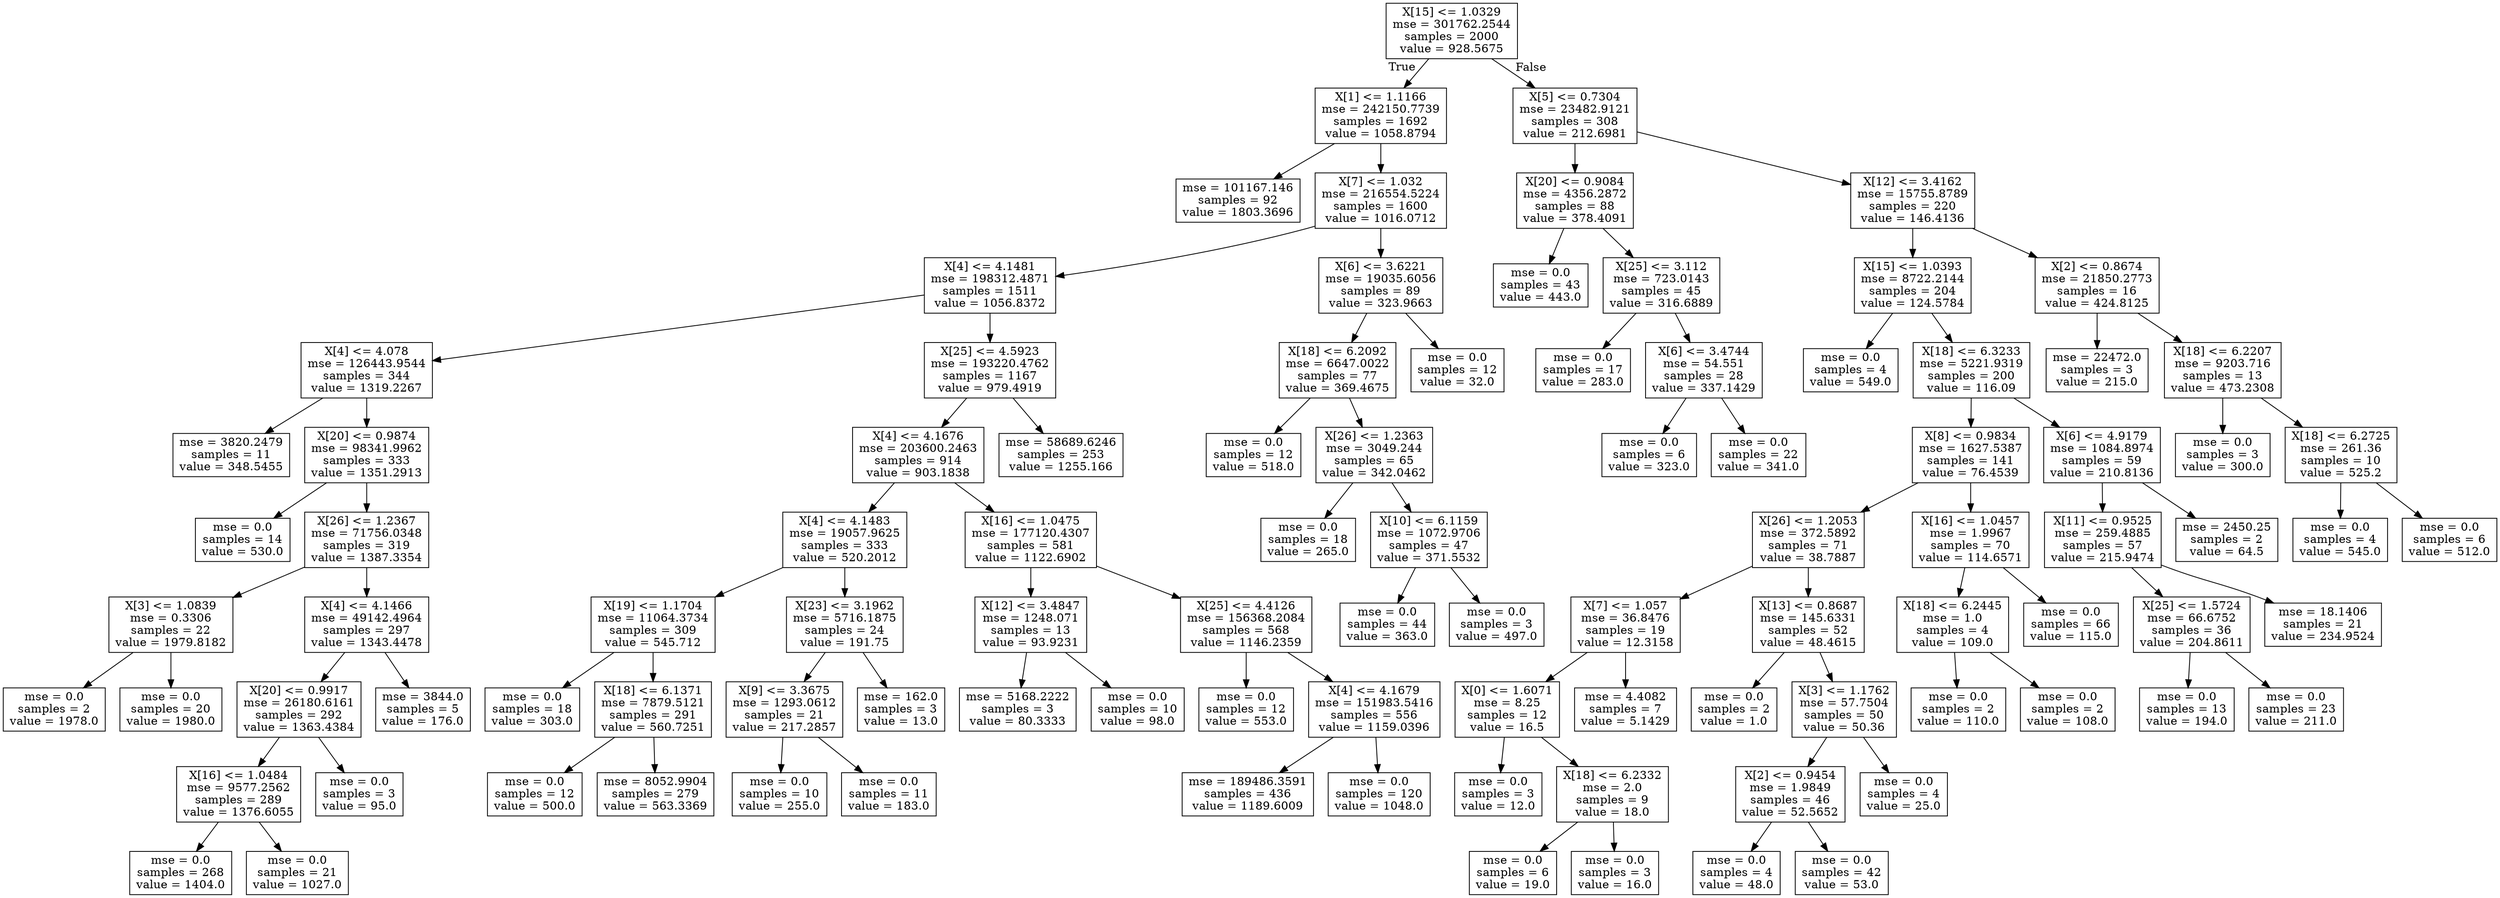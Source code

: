 digraph Tree {
node [shape=box] ;
0 [label="X[15] <= 1.0329\nmse = 301762.2544\nsamples = 2000\nvalue = 928.5675"] ;
1 [label="X[1] <= 1.1166\nmse = 242150.7739\nsamples = 1692\nvalue = 1058.8794"] ;
0 -> 1 [labeldistance=2.5, labelangle=45, headlabel="True"] ;
2 [label="mse = 101167.146\nsamples = 92\nvalue = 1803.3696"] ;
1 -> 2 ;
3 [label="X[7] <= 1.032\nmse = 216554.5224\nsamples = 1600\nvalue = 1016.0712"] ;
1 -> 3 ;
4 [label="X[4] <= 4.1481\nmse = 198312.4871\nsamples = 1511\nvalue = 1056.8372"] ;
3 -> 4 ;
5 [label="X[4] <= 4.078\nmse = 126443.9544\nsamples = 344\nvalue = 1319.2267"] ;
4 -> 5 ;
6 [label="mse = 3820.2479\nsamples = 11\nvalue = 348.5455"] ;
5 -> 6 ;
7 [label="X[20] <= 0.9874\nmse = 98341.9962\nsamples = 333\nvalue = 1351.2913"] ;
5 -> 7 ;
8 [label="mse = 0.0\nsamples = 14\nvalue = 530.0"] ;
7 -> 8 ;
9 [label="X[26] <= 1.2367\nmse = 71756.0348\nsamples = 319\nvalue = 1387.3354"] ;
7 -> 9 ;
10 [label="X[3] <= 1.0839\nmse = 0.3306\nsamples = 22\nvalue = 1979.8182"] ;
9 -> 10 ;
11 [label="mse = 0.0\nsamples = 2\nvalue = 1978.0"] ;
10 -> 11 ;
12 [label="mse = 0.0\nsamples = 20\nvalue = 1980.0"] ;
10 -> 12 ;
13 [label="X[4] <= 4.1466\nmse = 49142.4964\nsamples = 297\nvalue = 1343.4478"] ;
9 -> 13 ;
14 [label="X[20] <= 0.9917\nmse = 26180.6161\nsamples = 292\nvalue = 1363.4384"] ;
13 -> 14 ;
15 [label="X[16] <= 1.0484\nmse = 9577.2562\nsamples = 289\nvalue = 1376.6055"] ;
14 -> 15 ;
16 [label="mse = 0.0\nsamples = 268\nvalue = 1404.0"] ;
15 -> 16 ;
17 [label="mse = 0.0\nsamples = 21\nvalue = 1027.0"] ;
15 -> 17 ;
18 [label="mse = 0.0\nsamples = 3\nvalue = 95.0"] ;
14 -> 18 ;
19 [label="mse = 3844.0\nsamples = 5\nvalue = 176.0"] ;
13 -> 19 ;
20 [label="X[25] <= 4.5923\nmse = 193220.4762\nsamples = 1167\nvalue = 979.4919"] ;
4 -> 20 ;
21 [label="X[4] <= 4.1676\nmse = 203600.2463\nsamples = 914\nvalue = 903.1838"] ;
20 -> 21 ;
22 [label="X[4] <= 4.1483\nmse = 19057.9625\nsamples = 333\nvalue = 520.2012"] ;
21 -> 22 ;
23 [label="X[19] <= 1.1704\nmse = 11064.3734\nsamples = 309\nvalue = 545.712"] ;
22 -> 23 ;
24 [label="mse = 0.0\nsamples = 18\nvalue = 303.0"] ;
23 -> 24 ;
25 [label="X[18] <= 6.1371\nmse = 7879.5121\nsamples = 291\nvalue = 560.7251"] ;
23 -> 25 ;
26 [label="mse = 0.0\nsamples = 12\nvalue = 500.0"] ;
25 -> 26 ;
27 [label="mse = 8052.9904\nsamples = 279\nvalue = 563.3369"] ;
25 -> 27 ;
28 [label="X[23] <= 3.1962\nmse = 5716.1875\nsamples = 24\nvalue = 191.75"] ;
22 -> 28 ;
29 [label="X[9] <= 3.3675\nmse = 1293.0612\nsamples = 21\nvalue = 217.2857"] ;
28 -> 29 ;
30 [label="mse = 0.0\nsamples = 10\nvalue = 255.0"] ;
29 -> 30 ;
31 [label="mse = 0.0\nsamples = 11\nvalue = 183.0"] ;
29 -> 31 ;
32 [label="mse = 162.0\nsamples = 3\nvalue = 13.0"] ;
28 -> 32 ;
33 [label="X[16] <= 1.0475\nmse = 177120.4307\nsamples = 581\nvalue = 1122.6902"] ;
21 -> 33 ;
34 [label="X[12] <= 3.4847\nmse = 1248.071\nsamples = 13\nvalue = 93.9231"] ;
33 -> 34 ;
35 [label="mse = 5168.2222\nsamples = 3\nvalue = 80.3333"] ;
34 -> 35 ;
36 [label="mse = 0.0\nsamples = 10\nvalue = 98.0"] ;
34 -> 36 ;
37 [label="X[25] <= 4.4126\nmse = 156368.2084\nsamples = 568\nvalue = 1146.2359"] ;
33 -> 37 ;
38 [label="mse = 0.0\nsamples = 12\nvalue = 553.0"] ;
37 -> 38 ;
39 [label="X[4] <= 4.1679\nmse = 151983.5416\nsamples = 556\nvalue = 1159.0396"] ;
37 -> 39 ;
40 [label="mse = 189486.3591\nsamples = 436\nvalue = 1189.6009"] ;
39 -> 40 ;
41 [label="mse = 0.0\nsamples = 120\nvalue = 1048.0"] ;
39 -> 41 ;
42 [label="mse = 58689.6246\nsamples = 253\nvalue = 1255.166"] ;
20 -> 42 ;
43 [label="X[6] <= 3.6221\nmse = 19035.6056\nsamples = 89\nvalue = 323.9663"] ;
3 -> 43 ;
44 [label="X[18] <= 6.2092\nmse = 6647.0022\nsamples = 77\nvalue = 369.4675"] ;
43 -> 44 ;
45 [label="mse = 0.0\nsamples = 12\nvalue = 518.0"] ;
44 -> 45 ;
46 [label="X[26] <= 1.2363\nmse = 3049.244\nsamples = 65\nvalue = 342.0462"] ;
44 -> 46 ;
47 [label="mse = 0.0\nsamples = 18\nvalue = 265.0"] ;
46 -> 47 ;
48 [label="X[10] <= 6.1159\nmse = 1072.9706\nsamples = 47\nvalue = 371.5532"] ;
46 -> 48 ;
49 [label="mse = 0.0\nsamples = 44\nvalue = 363.0"] ;
48 -> 49 ;
50 [label="mse = 0.0\nsamples = 3\nvalue = 497.0"] ;
48 -> 50 ;
51 [label="mse = 0.0\nsamples = 12\nvalue = 32.0"] ;
43 -> 51 ;
52 [label="X[5] <= 0.7304\nmse = 23482.9121\nsamples = 308\nvalue = 212.6981"] ;
0 -> 52 [labeldistance=2.5, labelangle=-45, headlabel="False"] ;
53 [label="X[20] <= 0.9084\nmse = 4356.2872\nsamples = 88\nvalue = 378.4091"] ;
52 -> 53 ;
54 [label="mse = 0.0\nsamples = 43\nvalue = 443.0"] ;
53 -> 54 ;
55 [label="X[25] <= 3.112\nmse = 723.0143\nsamples = 45\nvalue = 316.6889"] ;
53 -> 55 ;
56 [label="mse = 0.0\nsamples = 17\nvalue = 283.0"] ;
55 -> 56 ;
57 [label="X[6] <= 3.4744\nmse = 54.551\nsamples = 28\nvalue = 337.1429"] ;
55 -> 57 ;
58 [label="mse = 0.0\nsamples = 6\nvalue = 323.0"] ;
57 -> 58 ;
59 [label="mse = 0.0\nsamples = 22\nvalue = 341.0"] ;
57 -> 59 ;
60 [label="X[12] <= 3.4162\nmse = 15755.8789\nsamples = 220\nvalue = 146.4136"] ;
52 -> 60 ;
61 [label="X[15] <= 1.0393\nmse = 8722.2144\nsamples = 204\nvalue = 124.5784"] ;
60 -> 61 ;
62 [label="mse = 0.0\nsamples = 4\nvalue = 549.0"] ;
61 -> 62 ;
63 [label="X[18] <= 6.3233\nmse = 5221.9319\nsamples = 200\nvalue = 116.09"] ;
61 -> 63 ;
64 [label="X[8] <= 0.9834\nmse = 1627.5387\nsamples = 141\nvalue = 76.4539"] ;
63 -> 64 ;
65 [label="X[26] <= 1.2053\nmse = 372.5892\nsamples = 71\nvalue = 38.7887"] ;
64 -> 65 ;
66 [label="X[7] <= 1.057\nmse = 36.8476\nsamples = 19\nvalue = 12.3158"] ;
65 -> 66 ;
67 [label="X[0] <= 1.6071\nmse = 8.25\nsamples = 12\nvalue = 16.5"] ;
66 -> 67 ;
68 [label="mse = 0.0\nsamples = 3\nvalue = 12.0"] ;
67 -> 68 ;
69 [label="X[18] <= 6.2332\nmse = 2.0\nsamples = 9\nvalue = 18.0"] ;
67 -> 69 ;
70 [label="mse = 0.0\nsamples = 6\nvalue = 19.0"] ;
69 -> 70 ;
71 [label="mse = 0.0\nsamples = 3\nvalue = 16.0"] ;
69 -> 71 ;
72 [label="mse = 4.4082\nsamples = 7\nvalue = 5.1429"] ;
66 -> 72 ;
73 [label="X[13] <= 0.8687\nmse = 145.6331\nsamples = 52\nvalue = 48.4615"] ;
65 -> 73 ;
74 [label="mse = 0.0\nsamples = 2\nvalue = 1.0"] ;
73 -> 74 ;
75 [label="X[3] <= 1.1762\nmse = 57.7504\nsamples = 50\nvalue = 50.36"] ;
73 -> 75 ;
76 [label="X[2] <= 0.9454\nmse = 1.9849\nsamples = 46\nvalue = 52.5652"] ;
75 -> 76 ;
77 [label="mse = 0.0\nsamples = 4\nvalue = 48.0"] ;
76 -> 77 ;
78 [label="mse = 0.0\nsamples = 42\nvalue = 53.0"] ;
76 -> 78 ;
79 [label="mse = 0.0\nsamples = 4\nvalue = 25.0"] ;
75 -> 79 ;
80 [label="X[16] <= 1.0457\nmse = 1.9967\nsamples = 70\nvalue = 114.6571"] ;
64 -> 80 ;
81 [label="X[18] <= 6.2445\nmse = 1.0\nsamples = 4\nvalue = 109.0"] ;
80 -> 81 ;
82 [label="mse = 0.0\nsamples = 2\nvalue = 110.0"] ;
81 -> 82 ;
83 [label="mse = 0.0\nsamples = 2\nvalue = 108.0"] ;
81 -> 83 ;
84 [label="mse = 0.0\nsamples = 66\nvalue = 115.0"] ;
80 -> 84 ;
85 [label="X[6] <= 4.9179\nmse = 1084.8974\nsamples = 59\nvalue = 210.8136"] ;
63 -> 85 ;
86 [label="X[11] <= 0.9525\nmse = 259.4885\nsamples = 57\nvalue = 215.9474"] ;
85 -> 86 ;
87 [label="X[25] <= 1.5724\nmse = 66.6752\nsamples = 36\nvalue = 204.8611"] ;
86 -> 87 ;
88 [label="mse = 0.0\nsamples = 13\nvalue = 194.0"] ;
87 -> 88 ;
89 [label="mse = 0.0\nsamples = 23\nvalue = 211.0"] ;
87 -> 89 ;
90 [label="mse = 18.1406\nsamples = 21\nvalue = 234.9524"] ;
86 -> 90 ;
91 [label="mse = 2450.25\nsamples = 2\nvalue = 64.5"] ;
85 -> 91 ;
92 [label="X[2] <= 0.8674\nmse = 21850.2773\nsamples = 16\nvalue = 424.8125"] ;
60 -> 92 ;
93 [label="mse = 22472.0\nsamples = 3\nvalue = 215.0"] ;
92 -> 93 ;
94 [label="X[18] <= 6.2207\nmse = 9203.716\nsamples = 13\nvalue = 473.2308"] ;
92 -> 94 ;
95 [label="mse = 0.0\nsamples = 3\nvalue = 300.0"] ;
94 -> 95 ;
96 [label="X[18] <= 6.2725\nmse = 261.36\nsamples = 10\nvalue = 525.2"] ;
94 -> 96 ;
97 [label="mse = 0.0\nsamples = 4\nvalue = 545.0"] ;
96 -> 97 ;
98 [label="mse = 0.0\nsamples = 6\nvalue = 512.0"] ;
96 -> 98 ;
}